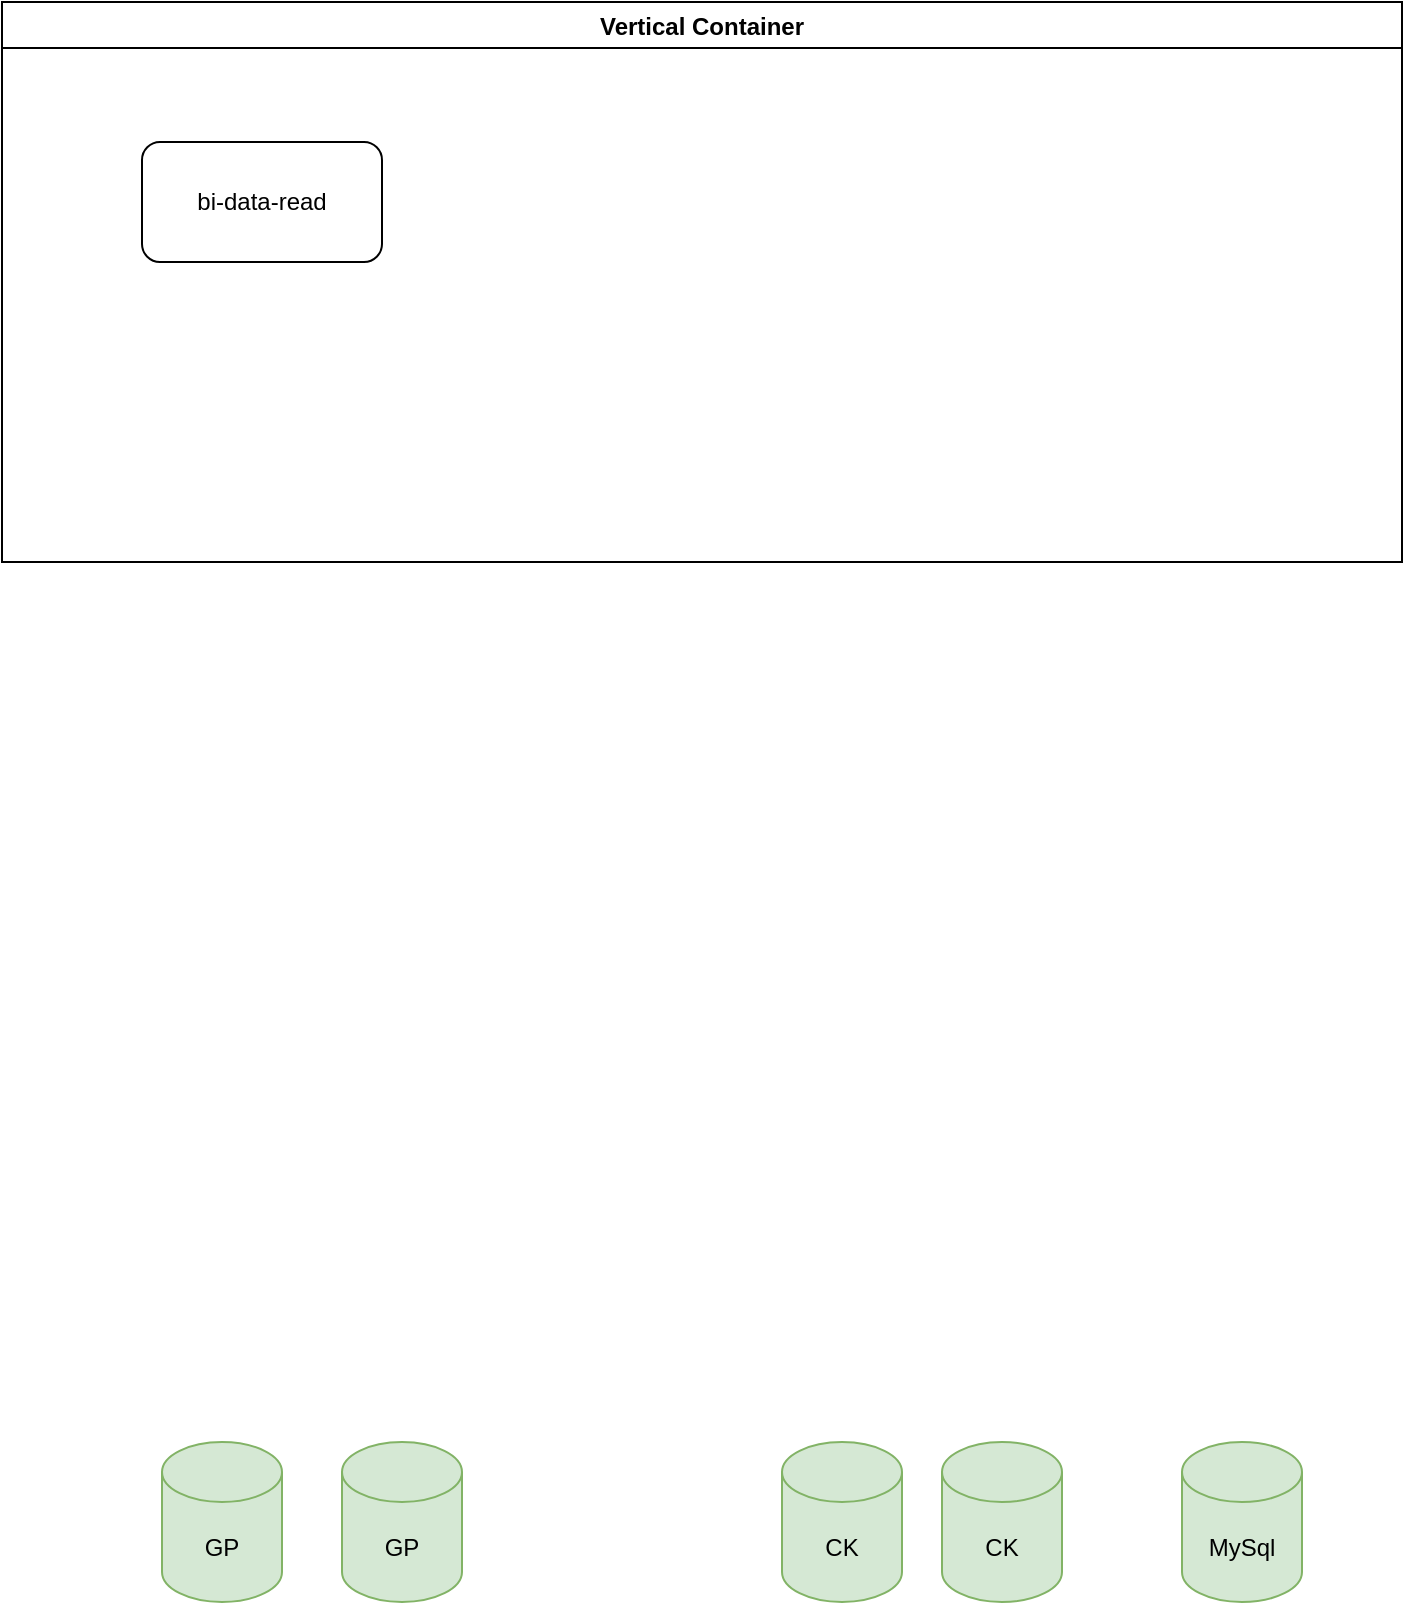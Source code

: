 <mxfile version="16.5.5" type="github">
  <diagram id="MWg-5vMggp_8x-Vfk4sk" name="第 1 页">
    <mxGraphModel dx="1306" dy="712" grid="1" gridSize="10" guides="1" tooltips="1" connect="1" arrows="1" fold="1" page="1" pageScale="1" pageWidth="827" pageHeight="1169" math="0" shadow="0">
      <root>
        <mxCell id="0" />
        <mxCell id="1" parent="0" />
        <mxCell id="CA3GULTLqWzyWjhm6pqT-1" value="GP" style="shape=cylinder3;whiteSpace=wrap;html=1;boundedLbl=1;backgroundOutline=1;size=15;fillColor=#d5e8d4;strokeColor=#82b366;" vertex="1" parent="1">
          <mxGeometry x="140" y="840" width="60" height="80" as="geometry" />
        </mxCell>
        <mxCell id="CA3GULTLqWzyWjhm6pqT-2" value="GP" style="shape=cylinder3;whiteSpace=wrap;html=1;boundedLbl=1;backgroundOutline=1;size=15;fillColor=#d5e8d4;strokeColor=#82b366;" vertex="1" parent="1">
          <mxGeometry x="230" y="840" width="60" height="80" as="geometry" />
        </mxCell>
        <mxCell id="CA3GULTLqWzyWjhm6pqT-3" value="CK" style="shape=cylinder3;whiteSpace=wrap;html=1;boundedLbl=1;backgroundOutline=1;size=15;fillColor=#d5e8d4;strokeColor=#82b366;" vertex="1" parent="1">
          <mxGeometry x="450" y="840" width="60" height="80" as="geometry" />
        </mxCell>
        <mxCell id="CA3GULTLqWzyWjhm6pqT-4" value="CK" style="shape=cylinder3;whiteSpace=wrap;html=1;boundedLbl=1;backgroundOutline=1;size=15;fillColor=#d5e8d4;strokeColor=#82b366;" vertex="1" parent="1">
          <mxGeometry x="530" y="840" width="60" height="80" as="geometry" />
        </mxCell>
        <mxCell id="CA3GULTLqWzyWjhm6pqT-5" value="MySql" style="shape=cylinder3;whiteSpace=wrap;html=1;boundedLbl=1;backgroundOutline=1;size=15;fillColor=#d5e8d4;strokeColor=#82b366;" vertex="1" parent="1">
          <mxGeometry x="650" y="840" width="60" height="80" as="geometry" />
        </mxCell>
        <mxCell id="CA3GULTLqWzyWjhm6pqT-6" value="Vertical Container" style="swimlane;" vertex="1" parent="1">
          <mxGeometry x="60" y="120" width="700" height="280" as="geometry" />
        </mxCell>
        <mxCell id="CA3GULTLqWzyWjhm6pqT-7" value="bi-data-read" style="rounded=1;whiteSpace=wrap;html=1;" vertex="1" parent="CA3GULTLqWzyWjhm6pqT-6">
          <mxGeometry x="70" y="70" width="120" height="60" as="geometry" />
        </mxCell>
      </root>
    </mxGraphModel>
  </diagram>
</mxfile>
